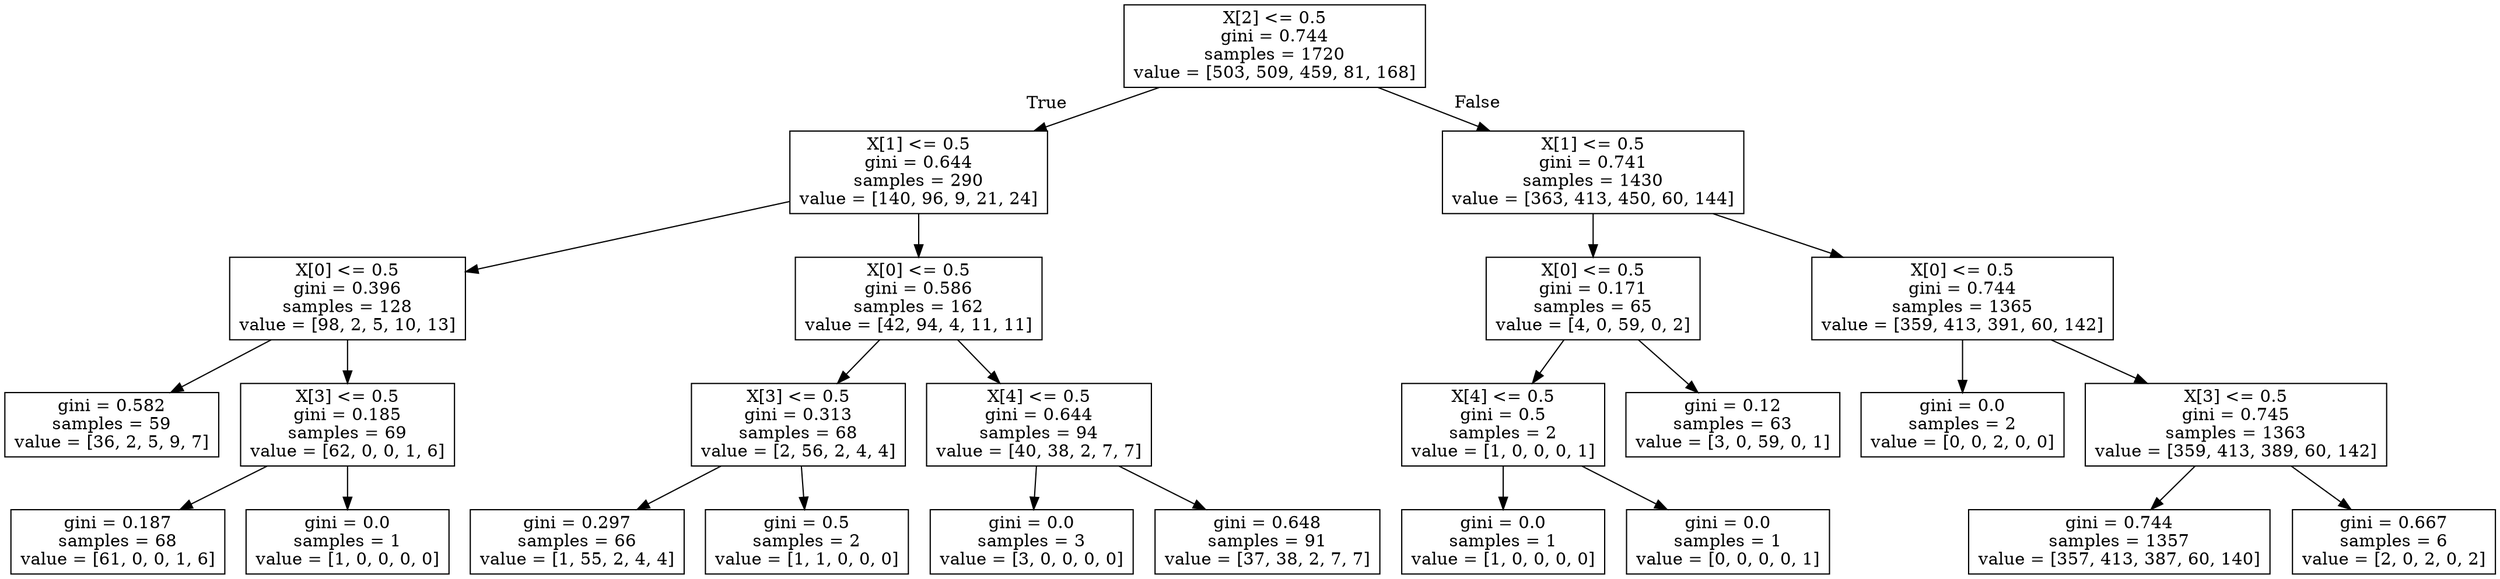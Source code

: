digraph Tree {
node [shape=box] ;
0 [label="X[2] <= 0.5\ngini = 0.744\nsamples = 1720\nvalue = [503, 509, 459, 81, 168]"] ;
1 [label="X[1] <= 0.5\ngini = 0.644\nsamples = 290\nvalue = [140, 96, 9, 21, 24]"] ;
0 -> 1 [labeldistance=2.5, labelangle=45, headlabel="True"] ;
2 [label="X[0] <= 0.5\ngini = 0.396\nsamples = 128\nvalue = [98, 2, 5, 10, 13]"] ;
1 -> 2 ;
3 [label="gini = 0.582\nsamples = 59\nvalue = [36, 2, 5, 9, 7]"] ;
2 -> 3 ;
4 [label="X[3] <= 0.5\ngini = 0.185\nsamples = 69\nvalue = [62, 0, 0, 1, 6]"] ;
2 -> 4 ;
5 [label="gini = 0.187\nsamples = 68\nvalue = [61, 0, 0, 1, 6]"] ;
4 -> 5 ;
6 [label="gini = 0.0\nsamples = 1\nvalue = [1, 0, 0, 0, 0]"] ;
4 -> 6 ;
7 [label="X[0] <= 0.5\ngini = 0.586\nsamples = 162\nvalue = [42, 94, 4, 11, 11]"] ;
1 -> 7 ;
8 [label="X[3] <= 0.5\ngini = 0.313\nsamples = 68\nvalue = [2, 56, 2, 4, 4]"] ;
7 -> 8 ;
9 [label="gini = 0.297\nsamples = 66\nvalue = [1, 55, 2, 4, 4]"] ;
8 -> 9 ;
10 [label="gini = 0.5\nsamples = 2\nvalue = [1, 1, 0, 0, 0]"] ;
8 -> 10 ;
11 [label="X[4] <= 0.5\ngini = 0.644\nsamples = 94\nvalue = [40, 38, 2, 7, 7]"] ;
7 -> 11 ;
12 [label="gini = 0.0\nsamples = 3\nvalue = [3, 0, 0, 0, 0]"] ;
11 -> 12 ;
13 [label="gini = 0.648\nsamples = 91\nvalue = [37, 38, 2, 7, 7]"] ;
11 -> 13 ;
14 [label="X[1] <= 0.5\ngini = 0.741\nsamples = 1430\nvalue = [363, 413, 450, 60, 144]"] ;
0 -> 14 [labeldistance=2.5, labelangle=-45, headlabel="False"] ;
15 [label="X[0] <= 0.5\ngini = 0.171\nsamples = 65\nvalue = [4, 0, 59, 0, 2]"] ;
14 -> 15 ;
16 [label="X[4] <= 0.5\ngini = 0.5\nsamples = 2\nvalue = [1, 0, 0, 0, 1]"] ;
15 -> 16 ;
17 [label="gini = 0.0\nsamples = 1\nvalue = [1, 0, 0, 0, 0]"] ;
16 -> 17 ;
18 [label="gini = 0.0\nsamples = 1\nvalue = [0, 0, 0, 0, 1]"] ;
16 -> 18 ;
19 [label="gini = 0.12\nsamples = 63\nvalue = [3, 0, 59, 0, 1]"] ;
15 -> 19 ;
20 [label="X[0] <= 0.5\ngini = 0.744\nsamples = 1365\nvalue = [359, 413, 391, 60, 142]"] ;
14 -> 20 ;
21 [label="gini = 0.0\nsamples = 2\nvalue = [0, 0, 2, 0, 0]"] ;
20 -> 21 ;
22 [label="X[3] <= 0.5\ngini = 0.745\nsamples = 1363\nvalue = [359, 413, 389, 60, 142]"] ;
20 -> 22 ;
23 [label="gini = 0.744\nsamples = 1357\nvalue = [357, 413, 387, 60, 140]"] ;
22 -> 23 ;
24 [label="gini = 0.667\nsamples = 6\nvalue = [2, 0, 2, 0, 2]"] ;
22 -> 24 ;
}
